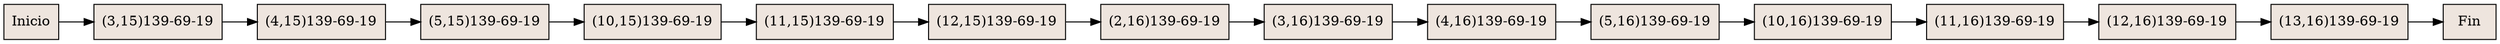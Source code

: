 digraph LinearColumn {rankdir = "LR";
0[shape=record, style=filled, fillcolor=seashell2,label=" Inicio"];
1[shape=record, style=filled, fillcolor=seashell2,label=" (3,15)139-69-19"];
0->1;
1[shape=record, style=filled, fillcolor=seashell2,label=" (3,15)139-69-19"];
1->2;
2[shape=record, style=filled, fillcolor=seashell2,label=" (4,15)139-69-19"];
2->3;
3[shape=record, style=filled, fillcolor=seashell2,label=" (5,15)139-69-19"];
3->4;
4[shape=record, style=filled, fillcolor=seashell2,label=" (10,15)139-69-19"];
4->5;
5[shape=record, style=filled, fillcolor=seashell2,label=" (11,15)139-69-19"];
5->6;
6[shape=record, style=filled, fillcolor=seashell2,label=" (12,15)139-69-19"];
6->7;
7[shape=record, style=filled, fillcolor=seashell2,label=" (2,16)139-69-19"];
7->8;
8[shape=record, style=filled, fillcolor=seashell2,label=" (3,16)139-69-19"];
8->9;
9[shape=record, style=filled, fillcolor=seashell2,label=" (4,16)139-69-19"];
9->10;
10[shape=record, style=filled, fillcolor=seashell2,label=" (5,16)139-69-19"];
10->11;
11[shape=record, style=filled, fillcolor=seashell2,label=" (10,16)139-69-19"];
11->12;
12[shape=record, style=filled, fillcolor=seashell2,label=" (11,16)139-69-19"];
12->13;
13[shape=record, style=filled, fillcolor=seashell2,label=" (12,16)139-69-19"];
13->14;
14[shape=record, style=filled, fillcolor=seashell2,label=" (13,16)139-69-19"];
14->15;
15[shape=record, style=filled, fillcolor=seashell2,label=" Fin"];
}
